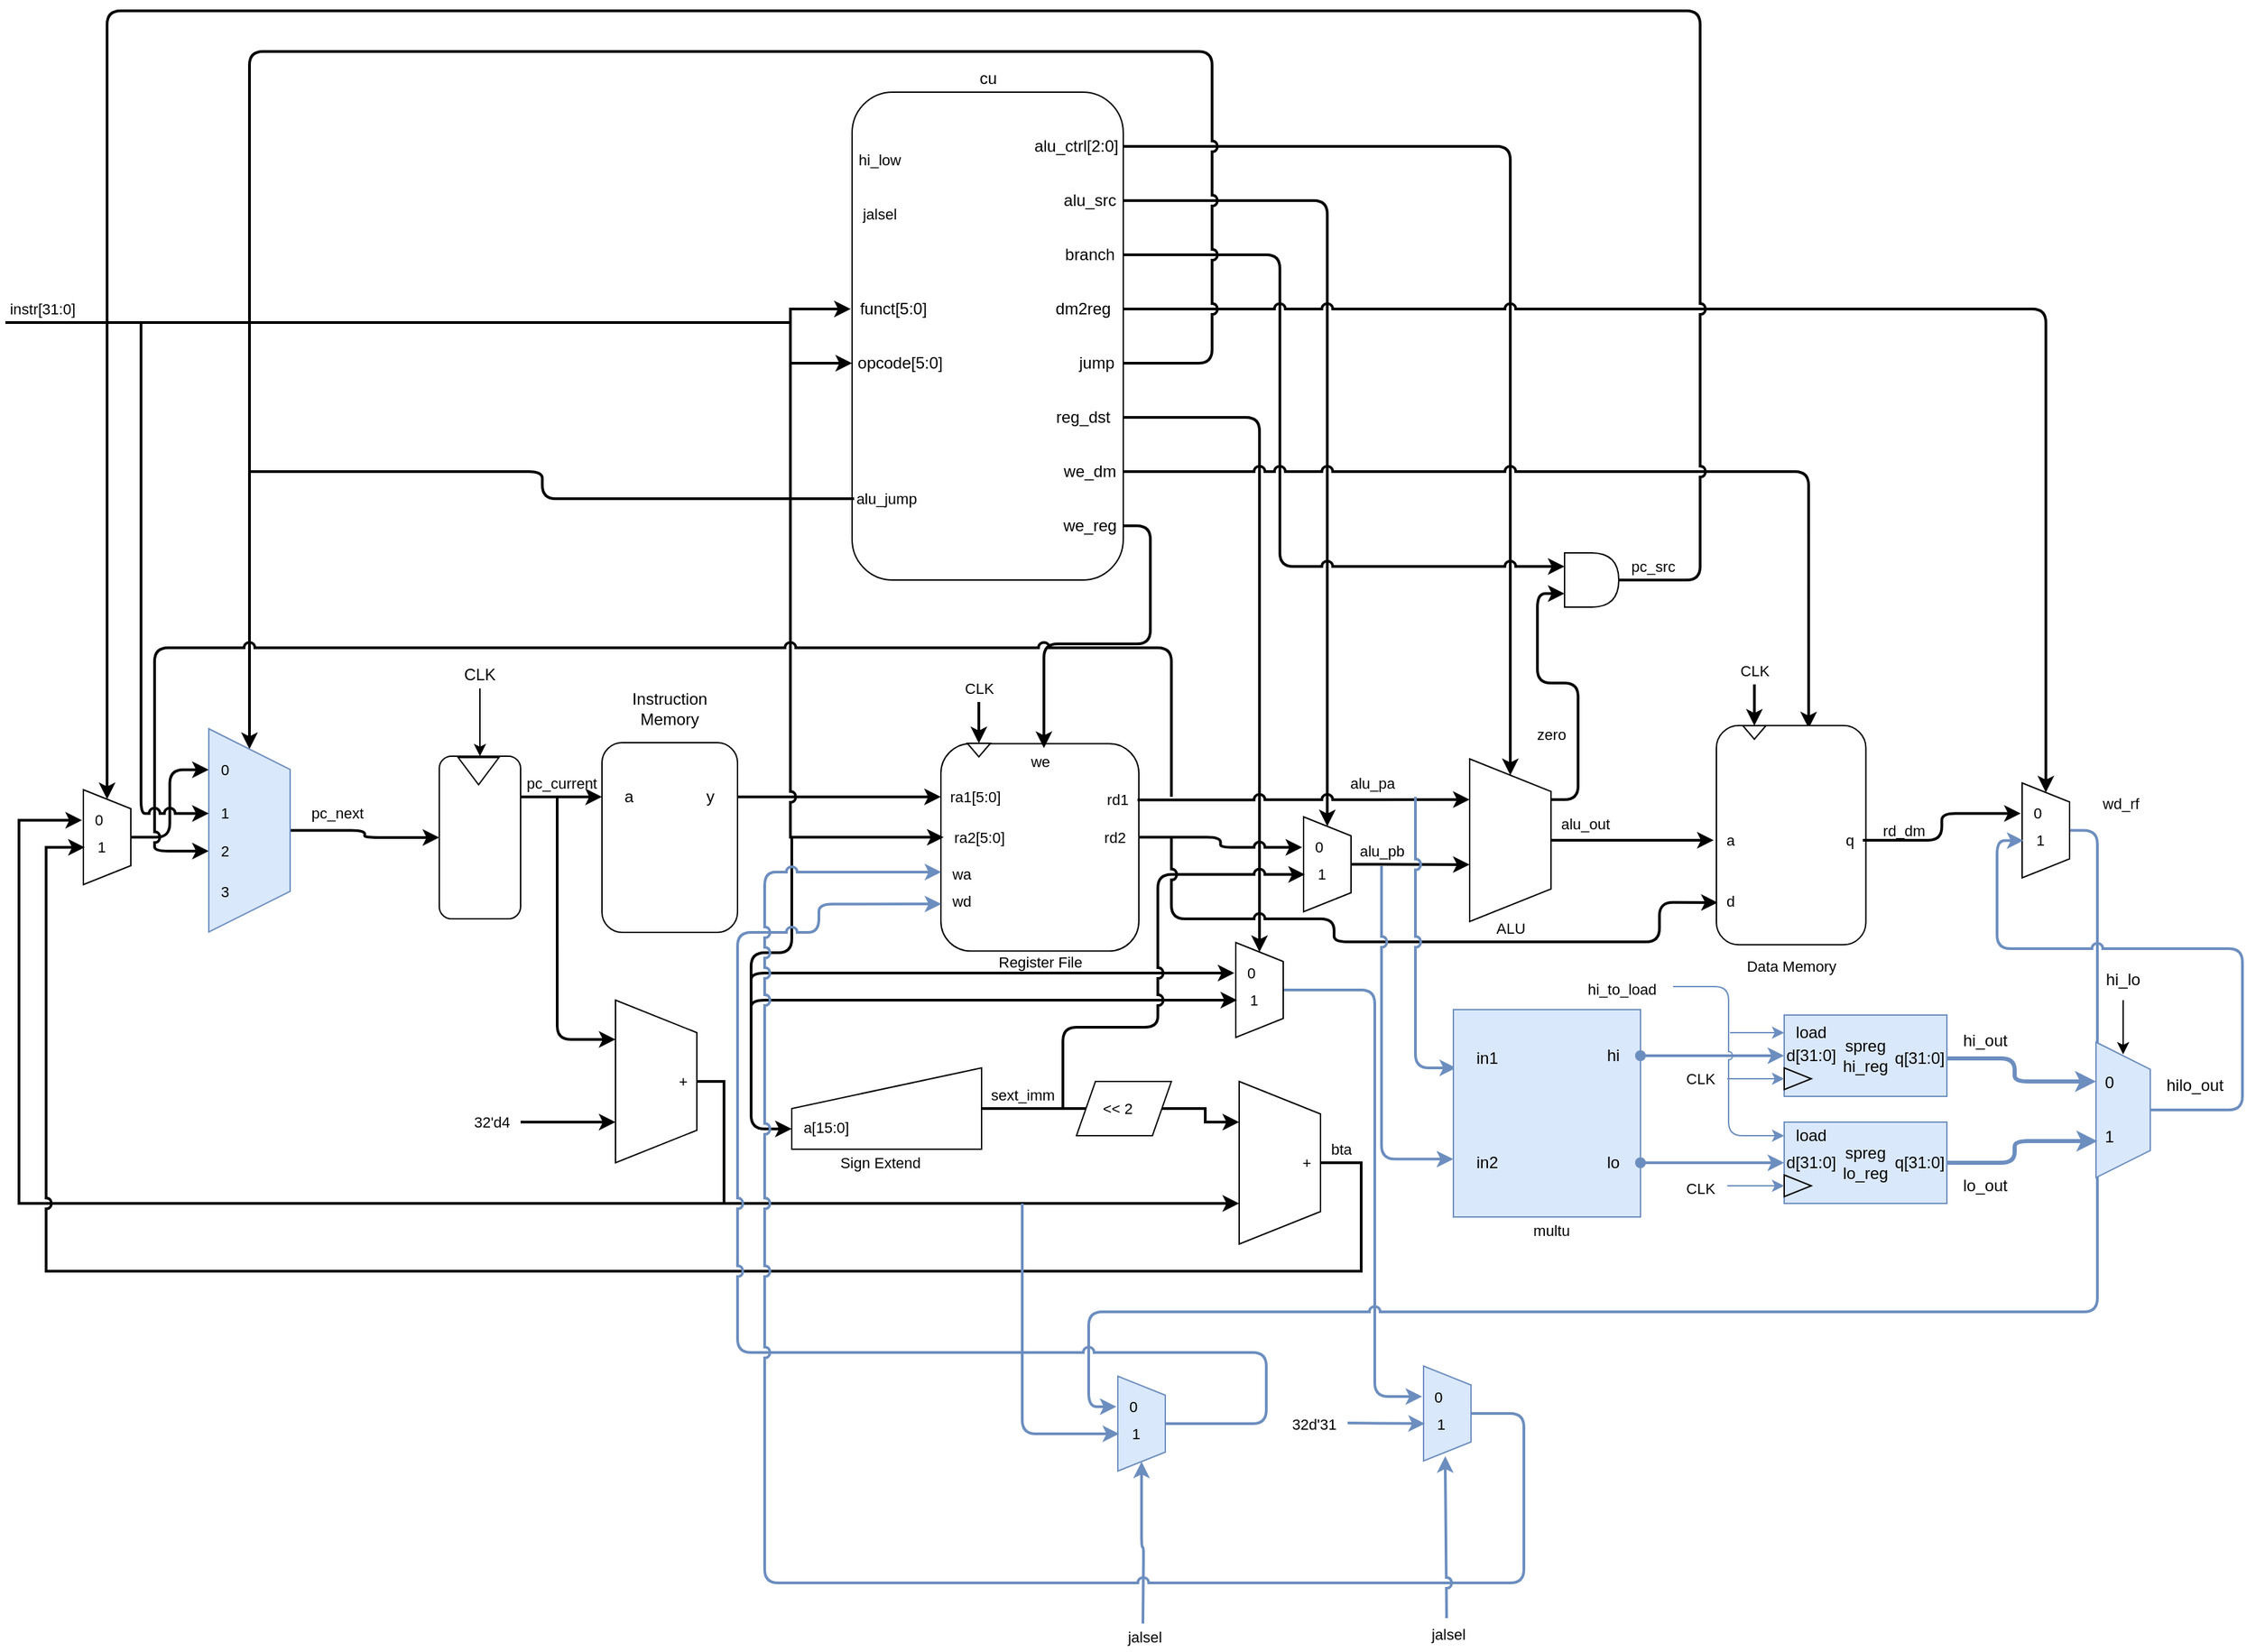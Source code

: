 <mxfile version="12.9.0" type="device"><diagram id="Qqzkfsl3uSZRY-4dfbCz" name="Page-1"><mxGraphModel dx="2285" dy="2408" grid="1" gridSize="10" guides="1" tooltips="1" connect="1" arrows="1" fold="1" page="1" pageScale="1" pageWidth="850" pageHeight="1100" math="0" shadow="0"><root><mxCell id="0"/><mxCell id="1" parent="0"/><mxCell id="nF-p8ZuVIrzD85ses4ne-1" value="" style="rounded=1;whiteSpace=wrap;html=1;rotation=90;horizontal=0;" vertex="1" parent="1"><mxGeometry x="270" y="260" width="140" height="100" as="geometry"/></mxCell><mxCell id="nF-p8ZuVIrzD85ses4ne-2" value="Instruction Memory" style="text;html=1;strokeColor=none;fillColor=none;align=center;verticalAlign=middle;whiteSpace=wrap;rounded=0;" vertex="1" parent="1"><mxGeometry x="305" y="200" width="70" height="30" as="geometry"/></mxCell><mxCell id="nF-p8ZuVIrzD85ses4ne-5" value="a" style="text;html=1;strokeColor=none;fillColor=none;align=center;verticalAlign=middle;whiteSpace=wrap;rounded=0;" vertex="1" parent="1"><mxGeometry x="290" y="270" width="40" height="20" as="geometry"/></mxCell><mxCell id="nF-p8ZuVIrzD85ses4ne-50" style="edgeStyle=orthogonalEdgeStyle;rounded=0;jumpStyle=arc;orthogonalLoop=1;jettySize=auto;html=1;exitX=1;exitY=0.5;exitDx=0;exitDy=0;startArrow=none;startFill=0;endArrow=classic;endFill=1;strokeWidth=2;fontSize=11;" edge="1" parent="1" source="nF-p8ZuVIrzD85ses4ne-6" target="nF-p8ZuVIrzD85ses4ne-29"><mxGeometry relative="1" as="geometry"/></mxCell><mxCell id="nF-p8ZuVIrzD85ses4ne-6" value="y" style="text;html=1;strokeColor=none;fillColor=none;align=center;verticalAlign=middle;whiteSpace=wrap;rounded=0;" vertex="1" parent="1"><mxGeometry x="350" y="270" width="40" height="20" as="geometry"/></mxCell><mxCell id="nF-p8ZuVIrzD85ses4ne-11" style="edgeStyle=orthogonalEdgeStyle;rounded=0;orthogonalLoop=1;jettySize=auto;html=1;exitX=0.25;exitY=0;exitDx=0;exitDy=0;entryX=0;entryY=0.5;entryDx=0;entryDy=0;fontSize=11;strokeWidth=2;" edge="1" parent="1" source="nF-p8ZuVIrzD85ses4ne-7" target="nF-p8ZuVIrzD85ses4ne-5"><mxGeometry relative="1" as="geometry"/></mxCell><mxCell id="nF-p8ZuVIrzD85ses4ne-7" value="" style="rounded=1;whiteSpace=wrap;html=1;rotation=90;" vertex="1" parent="1"><mxGeometry x="140" y="280" width="120" height="60" as="geometry"/></mxCell><mxCell id="nF-p8ZuVIrzD85ses4ne-8" value="" style="triangle;whiteSpace=wrap;html=1;rotation=90;" vertex="1" parent="1"><mxGeometry x="189" y="246" width="20" height="30" as="geometry"/></mxCell><mxCell id="nF-p8ZuVIrzD85ses4ne-9" value="" style="endArrow=classic;html=1;entryX=0;entryY=0.5;entryDx=0;entryDy=0;" edge="1" parent="1" target="nF-p8ZuVIrzD85ses4ne-7"><mxGeometry width="50" height="50" relative="1" as="geometry"><mxPoint x="200" y="200" as="sourcePoint"/><mxPoint x="190" y="140" as="targetPoint"/></mxGeometry></mxCell><mxCell id="nF-p8ZuVIrzD85ses4ne-10" value="CLK" style="text;html=1;strokeColor=none;fillColor=none;align=center;verticalAlign=middle;whiteSpace=wrap;rounded=0;" vertex="1" parent="1"><mxGeometry x="180" y="180" width="40" height="20" as="geometry"/></mxCell><mxCell id="nF-p8ZuVIrzD85ses4ne-210" style="edgeStyle=orthogonalEdgeStyle;rounded=1;jumpStyle=arc;orthogonalLoop=1;jettySize=auto;html=1;exitX=0.5;exitY=0;exitDx=0;exitDy=0;entryX=0;entryY=0.5;entryDx=0;entryDy=0;startArrow=none;startFill=0;endArrow=classic;endFill=1;strokeWidth=2;fontSize=11;" edge="1" parent="1" source="nF-p8ZuVIrzD85ses4ne-12" target="nF-p8ZuVIrzD85ses4ne-206"><mxGeometry relative="1" as="geometry"/></mxCell><mxCell id="nF-p8ZuVIrzD85ses4ne-12" value="" style="shape=trapezoid;perimeter=trapezoidPerimeter;whiteSpace=wrap;html=1;fontSize=11;rotation=90;" vertex="1" parent="1"><mxGeometry x="-110" y="292.25" width="70" height="35" as="geometry"/></mxCell><mxCell id="nF-p8ZuVIrzD85ses4ne-13" value="0" style="text;html=1;strokeColor=none;fillColor=none;align=center;verticalAlign=middle;whiteSpace=wrap;rounded=0;fontSize=11;" vertex="1" parent="1"><mxGeometry x="-93.5" y="287.25" width="24" height="20" as="geometry"/></mxCell><mxCell id="nF-p8ZuVIrzD85ses4ne-14" value="1" style="text;html=1;strokeColor=none;fillColor=none;align=center;verticalAlign=middle;whiteSpace=wrap;rounded=0;fontSize=11;" vertex="1" parent="1"><mxGeometry x="-91.5" y="307.25" width="24" height="20" as="geometry"/></mxCell><mxCell id="nF-p8ZuVIrzD85ses4ne-16" value="pc_next" style="text;html=1;strokeColor=none;fillColor=none;align=center;verticalAlign=middle;whiteSpace=wrap;rounded=0;fontSize=11;" vertex="1" parent="1"><mxGeometry x="70" y="282" width="50" height="20" as="geometry"/></mxCell><mxCell id="nF-p8ZuVIrzD85ses4ne-17" value="pc_current" style="text;html=1;align=center;verticalAlign=middle;resizable=0;points=[];autosize=1;fontSize=11;" vertex="1" parent="1"><mxGeometry x="225" y="260" width="70" height="20" as="geometry"/></mxCell><mxCell id="nF-p8ZuVIrzD85ses4ne-20" style="edgeStyle=orthogonalEdgeStyle;rounded=0;orthogonalLoop=1;jettySize=auto;html=1;exitX=0.75;exitY=1;exitDx=0;exitDy=0;strokeWidth=2;fontSize=11;endArrow=none;endFill=0;startArrow=classic;startFill=1;" edge="1" parent="1" source="nF-p8ZuVIrzD85ses4ne-18"><mxGeometry relative="1" as="geometry"><mxPoint x="230" y="520" as="targetPoint"/></mxGeometry></mxCell><mxCell id="nF-p8ZuVIrzD85ses4ne-18" value="" style="shape=trapezoid;perimeter=trapezoidPerimeter;whiteSpace=wrap;html=1;fontSize=11;rotation=90;" vertex="1" parent="1"><mxGeometry x="270" y="460" width="120" height="60" as="geometry"/></mxCell><mxCell id="nF-p8ZuVIrzD85ses4ne-19" value="" style="endArrow=classic;html=1;strokeWidth=2;fontSize=11;exitX=0.457;exitY=1.1;exitDx=0;exitDy=0;exitPerimeter=0;entryX=0.25;entryY=1;entryDx=0;entryDy=0;edgeStyle=orthogonalEdgeStyle;" edge="1" parent="1"><mxGeometry width="50" height="50" relative="1" as="geometry"><mxPoint x="256.99" y="281" as="sourcePoint"/><mxPoint x="300" y="459" as="targetPoint"/><Array as="points"><mxPoint x="257" y="459"/></Array></mxGeometry></mxCell><mxCell id="nF-p8ZuVIrzD85ses4ne-21" value="32'd4" style="text;html=1;strokeColor=none;fillColor=none;align=center;verticalAlign=middle;whiteSpace=wrap;rounded=0;fontSize=11;" vertex="1" parent="1"><mxGeometry x="189" y="510" width="40" height="20" as="geometry"/></mxCell><mxCell id="nF-p8ZuVIrzD85ses4ne-23" style="edgeStyle=orthogonalEdgeStyle;rounded=0;orthogonalLoop=1;jettySize=auto;html=1;exitX=1;exitY=0.5;exitDx=0;exitDy=0;startArrow=none;startFill=0;endArrow=classic;endFill=1;strokeWidth=2;fontSize=11;entryX=0;entryY=0.5;entryDx=0;entryDy=0;" edge="1" parent="1" source="nF-p8ZuVIrzD85ses4ne-22" target="nF-p8ZuVIrzD85ses4ne-13"><mxGeometry relative="1" as="geometry"><mxPoint x="470" y="590" as="targetPoint"/><Array as="points"><mxPoint x="380" y="490"/><mxPoint x="380" y="580"/><mxPoint x="-140" y="580"/><mxPoint x="-140" y="297"/></Array></mxGeometry></mxCell><mxCell id="nF-p8ZuVIrzD85ses4ne-22" value="+" style="text;html=1;strokeColor=none;fillColor=none;align=center;verticalAlign=middle;whiteSpace=wrap;rounded=0;fontSize=11;" vertex="1" parent="1"><mxGeometry x="340" y="480" width="20" height="20" as="geometry"/></mxCell><mxCell id="nF-p8ZuVIrzD85ses4ne-24" value="" style="shape=trapezoid;perimeter=trapezoidPerimeter;whiteSpace=wrap;html=1;fontSize=11;rotation=90;" vertex="1" parent="1"><mxGeometry x="730" y="520" width="120" height="60" as="geometry"/></mxCell><mxCell id="nF-p8ZuVIrzD85ses4ne-25" value="" style="endArrow=classic;html=1;strokeWidth=2;fontSize=11;entryX=0.75;entryY=1;entryDx=0;entryDy=0;" edge="1" parent="1" target="nF-p8ZuVIrzD85ses4ne-24"><mxGeometry width="50" height="50" relative="1" as="geometry"><mxPoint x="380" y="580" as="sourcePoint"/><mxPoint x="430" y="530" as="targetPoint"/></mxGeometry></mxCell><mxCell id="nF-p8ZuVIrzD85ses4ne-27" style="edgeStyle=orthogonalEdgeStyle;rounded=0;orthogonalLoop=1;jettySize=auto;html=1;exitX=1;exitY=0.5;exitDx=0;exitDy=0;entryX=0;entryY=0.5;entryDx=0;entryDy=0;startArrow=none;startFill=0;endArrow=classic;endFill=1;strokeWidth=2;fontSize=11;jumpStyle=arc;" edge="1" parent="1" source="nF-p8ZuVIrzD85ses4ne-26" target="nF-p8ZuVIrzD85ses4ne-14"><mxGeometry relative="1" as="geometry"><Array as="points"><mxPoint x="850" y="550"/><mxPoint x="850" y="630"/><mxPoint x="-120" y="630"/><mxPoint x="-120" y="317"/></Array></mxGeometry></mxCell><mxCell id="nF-p8ZuVIrzD85ses4ne-26" value="+" style="text;html=1;strokeColor=none;fillColor=none;align=center;verticalAlign=middle;whiteSpace=wrap;rounded=0;fontSize=11;" vertex="1" parent="1"><mxGeometry x="800" y="540" width="20" height="20" as="geometry"/></mxCell><mxCell id="nF-p8ZuVIrzD85ses4ne-28" value="" style="rounded=1;whiteSpace=wrap;html=1;fontSize=11;rotation=90;" vertex="1" parent="1"><mxGeometry x="536.5" y="244.25" width="153" height="146" as="geometry"/></mxCell><mxCell id="nF-p8ZuVIrzD85ses4ne-29" value="ra1[5:0]" style="text;html=1;align=center;verticalAlign=middle;resizable=0;points=[];autosize=1;fontSize=11;" vertex="1" parent="1"><mxGeometry x="540" y="270" width="50" height="20" as="geometry"/></mxCell><mxCell id="nF-p8ZuVIrzD85ses4ne-69" style="edgeStyle=orthogonalEdgeStyle;rounded=0;jumpStyle=arc;orthogonalLoop=1;jettySize=auto;html=1;entryX=0;entryY=0.5;entryDx=0;entryDy=0;startArrow=classic;startFill=1;endArrow=classic;endFill=1;strokeWidth=2;fontSize=11;" edge="1" parent="1"><mxGeometry relative="1" as="geometry"><mxPoint x="542" y="309.8" as="sourcePoint"/><mxPoint x="473.5" y="-80" as="targetPoint"/><Array as="points"><mxPoint x="429" y="310"/><mxPoint x="429" y="-80"/></Array></mxGeometry></mxCell><mxCell id="nF-p8ZuVIrzD85ses4ne-30" value="ra2[5:0]" style="text;html=1;align=center;verticalAlign=middle;resizable=0;points=[];autosize=1;fontSize=11;" vertex="1" parent="1"><mxGeometry x="543" y="299.75" width="50" height="20" as="geometry"/></mxCell><mxCell id="nF-p8ZuVIrzD85ses4ne-36" style="edgeStyle=orthogonalEdgeStyle;rounded=0;jumpStyle=arc;orthogonalLoop=1;jettySize=auto;html=1;exitX=1;exitY=0.5;exitDx=0;exitDy=0;entryX=0;entryY=0.5;entryDx=0;entryDy=0;startArrow=none;startFill=0;endArrow=classic;endFill=1;strokeWidth=2;fontSize=11;" edge="1" parent="1" source="nF-p8ZuVIrzD85ses4ne-31" target="nF-p8ZuVIrzD85ses4ne-33"><mxGeometry relative="1" as="geometry"/></mxCell><mxCell id="nF-p8ZuVIrzD85ses4ne-31" value="" style="shape=manualInput;whiteSpace=wrap;html=1;fontSize=11;" vertex="1" parent="1"><mxGeometry x="430" y="480" width="140" height="60" as="geometry"/></mxCell><mxCell id="nF-p8ZuVIrzD85ses4ne-32" value="Sign Extend" style="text;html=1;align=center;verticalAlign=middle;resizable=0;points=[];autosize=1;fontSize=11;" vertex="1" parent="1"><mxGeometry x="460" y="540" width="70" height="20" as="geometry"/></mxCell><mxCell id="nF-p8ZuVIrzD85ses4ne-37" style="edgeStyle=orthogonalEdgeStyle;rounded=0;jumpStyle=arc;orthogonalLoop=1;jettySize=auto;html=1;exitX=1;exitY=0.5;exitDx=0;exitDy=0;entryX=0.25;entryY=1;entryDx=0;entryDy=0;startArrow=none;startFill=0;endArrow=classic;endFill=1;strokeWidth=2;fontSize=11;" edge="1" parent="1" source="nF-p8ZuVIrzD85ses4ne-33" target="nF-p8ZuVIrzD85ses4ne-24"><mxGeometry relative="1" as="geometry"/></mxCell><mxCell id="nF-p8ZuVIrzD85ses4ne-33" value="" style="shape=parallelogram;perimeter=parallelogramPerimeter;whiteSpace=wrap;html=1;fontSize=11;rotation=-180;" vertex="1" parent="1"><mxGeometry x="640" y="490" width="70" height="40" as="geometry"/></mxCell><mxCell id="nF-p8ZuVIrzD85ses4ne-35" value="sext_imm" style="text;html=1;align=center;verticalAlign=middle;resizable=0;points=[];autosize=1;fontSize=11;" vertex="1" parent="1"><mxGeometry x="570" y="490" width="60" height="20" as="geometry"/></mxCell><mxCell id="nF-p8ZuVIrzD85ses4ne-193" style="edgeStyle=orthogonalEdgeStyle;rounded=1;jumpStyle=arc;orthogonalLoop=1;jettySize=auto;html=1;exitX=0.5;exitY=0;exitDx=0;exitDy=0;entryX=0;entryY=0.5;entryDx=0;entryDy=0;startArrow=none;startFill=0;endArrow=classic;endFill=1;strokeWidth=2;fontSize=11;fillColor=#dae8fc;strokeColor=#6c8ebf;" edge="1" parent="1" source="nF-p8ZuVIrzD85ses4ne-40" target="nF-p8ZuVIrzD85ses4ne-191"><mxGeometry relative="1" as="geometry"><Array as="points"><mxPoint x="860" y="422"/><mxPoint x="860" y="722"/></Array></mxGeometry></mxCell><mxCell id="nF-p8ZuVIrzD85ses4ne-40" value="" style="shape=trapezoid;perimeter=trapezoidPerimeter;whiteSpace=wrap;html=1;fontSize=11;rotation=90;" vertex="1" parent="1"><mxGeometry x="740" y="405" width="70" height="35" as="geometry"/></mxCell><mxCell id="nF-p8ZuVIrzD85ses4ne-77" style="edgeStyle=orthogonalEdgeStyle;rounded=1;jumpStyle=arc;orthogonalLoop=1;jettySize=auto;html=1;exitX=0;exitY=0.5;exitDx=0;exitDy=0;startArrow=classic;startFill=1;endArrow=none;endFill=0;strokeWidth=2;fontSize=11;" edge="1" parent="1" source="nF-p8ZuVIrzD85ses4ne-41"><mxGeometry relative="1" as="geometry"><mxPoint x="400" y="420" as="targetPoint"/><Array as="points"><mxPoint x="400" y="410"/></Array></mxGeometry></mxCell><mxCell id="nF-p8ZuVIrzD85ses4ne-41" value="0" style="text;html=1;strokeColor=none;fillColor=none;align=center;verticalAlign=middle;whiteSpace=wrap;rounded=0;fontSize=11;" vertex="1" parent="1"><mxGeometry x="756.5" y="400" width="24" height="20" as="geometry"/></mxCell><mxCell id="nF-p8ZuVIrzD85ses4ne-78" style="edgeStyle=orthogonalEdgeStyle;rounded=1;jumpStyle=arc;orthogonalLoop=1;jettySize=auto;html=1;exitX=0;exitY=0.5;exitDx=0;exitDy=0;startArrow=classic;startFill=1;endArrow=none;endFill=0;strokeWidth=2;fontSize=11;" edge="1" parent="1" source="nF-p8ZuVIrzD85ses4ne-42"><mxGeometry relative="1" as="geometry"><mxPoint x="400" y="440" as="targetPoint"/><Array as="points"><mxPoint x="400" y="430"/></Array></mxGeometry></mxCell><mxCell id="nF-p8ZuVIrzD85ses4ne-42" value="1" style="text;html=1;strokeColor=none;fillColor=none;align=center;verticalAlign=middle;whiteSpace=wrap;rounded=0;fontSize=11;" vertex="1" parent="1"><mxGeometry x="758.5" y="420" width="24" height="20" as="geometry"/></mxCell><mxCell id="nF-p8ZuVIrzD85ses4ne-43" value="wa" style="text;html=1;align=center;verticalAlign=middle;resizable=0;points=[];autosize=1;fontSize=11;" vertex="1" parent="1"><mxGeometry x="539.5" y="327.25" width="30" height="20" as="geometry"/></mxCell><mxCell id="nF-p8ZuVIrzD85ses4ne-44" value="wd" style="text;html=1;align=center;verticalAlign=middle;resizable=0;points=[];autosize=1;fontSize=11;" vertex="1" parent="1"><mxGeometry x="540" y="347.25" width="30" height="20" as="geometry"/></mxCell><mxCell id="nF-p8ZuVIrzD85ses4ne-45" value="Register File" style="text;html=1;align=center;verticalAlign=middle;resizable=0;points=[];autosize=1;fontSize=11;" vertex="1" parent="1"><mxGeometry x="573" y="392" width="80" height="20" as="geometry"/></mxCell><mxCell id="nF-p8ZuVIrzD85ses4ne-46" value="we" style="text;html=1;align=center;verticalAlign=middle;resizable=0;points=[];autosize=1;fontSize=11;" vertex="1" parent="1"><mxGeometry x="598" y="244.25" width="30" height="20" as="geometry"/></mxCell><mxCell id="nF-p8ZuVIrzD85ses4ne-47" value="" style="triangle;whiteSpace=wrap;html=1;fontSize=11;rotation=90;" vertex="1" parent="1"><mxGeometry x="563" y="237" width="10" height="17" as="geometry"/></mxCell><mxCell id="nF-p8ZuVIrzD85ses4ne-48" value="" style="endArrow=classic;html=1;strokeWidth=2;fontSize=11;entryX=0;entryY=0.5;entryDx=0;entryDy=0;" edge="1" parent="1" target="nF-p8ZuVIrzD85ses4ne-47"><mxGeometry width="50" height="50" relative="1" as="geometry"><mxPoint x="568" y="210" as="sourcePoint"/><mxPoint x="580" y="150" as="targetPoint"/></mxGeometry></mxCell><mxCell id="nF-p8ZuVIrzD85ses4ne-49" value="CLK" style="text;html=1;align=center;verticalAlign=middle;resizable=0;points=[];autosize=1;fontSize=11;" vertex="1" parent="1"><mxGeometry x="548" y="190" width="40" height="20" as="geometry"/></mxCell><mxCell id="nF-p8ZuVIrzD85ses4ne-56" value="" style="rounded=1;whiteSpace=wrap;html=1;direction=south;" vertex="1" parent="1"><mxGeometry x="474.5" y="-240" width="200" height="360" as="geometry"/></mxCell><mxCell id="nF-p8ZuVIrzD85ses4ne-57" value="cu" style="text;html=1;strokeColor=none;fillColor=none;align=center;verticalAlign=middle;whiteSpace=wrap;rounded=0;" vertex="1" parent="1"><mxGeometry x="554.5" y="-260" width="40" height="20" as="geometry"/></mxCell><mxCell id="nF-p8ZuVIrzD85ses4ne-59" value="funct[5:0]" style="text;html=1;strokeColor=none;fillColor=none;align=center;verticalAlign=middle;whiteSpace=wrap;rounded=0;" vertex="1" parent="1"><mxGeometry x="474.5" y="-90" width="60" height="20" as="geometry"/></mxCell><mxCell id="nF-p8ZuVIrzD85ses4ne-60" value="opcode[5:0]" style="text;html=1;strokeColor=none;fillColor=none;align=center;verticalAlign=middle;whiteSpace=wrap;rounded=0;" vertex="1" parent="1"><mxGeometry x="474.5" y="-50" width="70" height="20" as="geometry"/></mxCell><mxCell id="nF-p8ZuVIrzD85ses4ne-98" style="edgeStyle=orthogonalEdgeStyle;rounded=1;jumpStyle=arc;orthogonalLoop=1;jettySize=auto;html=1;exitX=1;exitY=0.5;exitDx=0;exitDy=0;entryX=0;entryY=0.5;entryDx=0;entryDy=0;startArrow=none;startFill=0;endArrow=classic;endFill=1;strokeWidth=2;fontSize=11;" edge="1" parent="1" source="nF-p8ZuVIrzD85ses4ne-61" target="nF-p8ZuVIrzD85ses4ne-84"><mxGeometry relative="1" as="geometry"/></mxCell><mxCell id="nF-p8ZuVIrzD85ses4ne-61" value="alu_ctrl[2:0]" style="text;html=1;strokeColor=none;fillColor=none;align=center;verticalAlign=middle;whiteSpace=wrap;rounded=0;" vertex="1" parent="1"><mxGeometry x="604.5" y="-210" width="70" height="20" as="geometry"/></mxCell><mxCell id="nF-p8ZuVIrzD85ses4ne-99" style="edgeStyle=orthogonalEdgeStyle;rounded=1;jumpStyle=arc;orthogonalLoop=1;jettySize=auto;html=1;exitX=1;exitY=0.5;exitDx=0;exitDy=0;entryX=0;entryY=0.5;entryDx=0;entryDy=0;startArrow=none;startFill=0;endArrow=classic;endFill=1;strokeWidth=2;fontSize=11;" edge="1" parent="1" source="nF-p8ZuVIrzD85ses4ne-62" target="nF-p8ZuVIrzD85ses4ne-85"><mxGeometry relative="1" as="geometry"/></mxCell><mxCell id="nF-p8ZuVIrzD85ses4ne-62" value="alu_src" style="text;html=1;strokeColor=none;fillColor=none;align=center;verticalAlign=middle;whiteSpace=wrap;rounded=0;" vertex="1" parent="1"><mxGeometry x="624.5" y="-170" width="50" height="20" as="geometry"/></mxCell><mxCell id="nF-p8ZuVIrzD85ses4ne-117" style="edgeStyle=orthogonalEdgeStyle;rounded=1;jumpStyle=arc;orthogonalLoop=1;jettySize=auto;html=1;entryX=0;entryY=0.25;entryDx=0;entryDy=0;startArrow=none;startFill=0;endArrow=classic;endFill=1;strokeWidth=2;fontSize=11;" edge="1" parent="1" source="nF-p8ZuVIrzD85ses4ne-63" target="nF-p8ZuVIrzD85ses4ne-116"><mxGeometry relative="1" as="geometry"><Array as="points"><mxPoint x="790" y="-120"/><mxPoint x="790" y="110"/></Array></mxGeometry></mxCell><mxCell id="nF-p8ZuVIrzD85ses4ne-63" value="branch" style="text;html=1;strokeColor=none;fillColor=none;align=center;verticalAlign=middle;whiteSpace=wrap;rounded=0;" vertex="1" parent="1"><mxGeometry x="624.5" y="-130" width="50" height="20" as="geometry"/></mxCell><mxCell id="nF-p8ZuVIrzD85ses4ne-120" style="edgeStyle=orthogonalEdgeStyle;rounded=1;jumpStyle=arc;orthogonalLoop=1;jettySize=auto;html=1;entryX=0;entryY=0.5;entryDx=0;entryDy=0;startArrow=none;startFill=0;endArrow=classic;endFill=1;strokeWidth=2;fontSize=11;" edge="1" parent="1" source="nF-p8ZuVIrzD85ses4ne-64" target="nF-p8ZuVIrzD85ses4ne-108"><mxGeometry relative="1" as="geometry"/></mxCell><mxCell id="nF-p8ZuVIrzD85ses4ne-64" value="dm2reg" style="text;html=1;strokeColor=none;fillColor=none;align=center;verticalAlign=middle;whiteSpace=wrap;rounded=0;" vertex="1" parent="1"><mxGeometry x="614.5" y="-90" width="60" height="20" as="geometry"/></mxCell><mxCell id="nF-p8ZuVIrzD85ses4ne-203" style="edgeStyle=orthogonalEdgeStyle;rounded=1;jumpStyle=arc;orthogonalLoop=1;jettySize=auto;html=1;startArrow=none;startFill=0;endArrow=classic;endFill=1;strokeWidth=2;fontSize=11;" edge="1" parent="1" source="nF-p8ZuVIrzD85ses4ne-65" target="nF-p8ZuVIrzD85ses4ne-202"><mxGeometry relative="1" as="geometry"><Array as="points"><mxPoint x="740" y="-40"/><mxPoint x="740" y="-270"/><mxPoint x="30" y="-270"/></Array></mxGeometry></mxCell><mxCell id="nF-p8ZuVIrzD85ses4ne-65" value="jump" style="text;html=1;strokeColor=none;fillColor=none;align=center;verticalAlign=middle;whiteSpace=wrap;rounded=0;" vertex="1" parent="1"><mxGeometry x="634.5" y="-50" width="40" height="20" as="geometry"/></mxCell><mxCell id="nF-p8ZuVIrzD85ses4ne-100" style="edgeStyle=orthogonalEdgeStyle;rounded=1;jumpStyle=arc;orthogonalLoop=1;jettySize=auto;html=1;exitX=1;exitY=0.5;exitDx=0;exitDy=0;entryX=0;entryY=0.5;entryDx=0;entryDy=0;startArrow=none;startFill=0;endArrow=classic;endFill=1;strokeWidth=2;fontSize=11;" edge="1" parent="1" source="nF-p8ZuVIrzD85ses4ne-66" target="nF-p8ZuVIrzD85ses4ne-40"><mxGeometry relative="1" as="geometry"/></mxCell><mxCell id="nF-p8ZuVIrzD85ses4ne-66" value="reg_dst" style="text;html=1;strokeColor=none;fillColor=none;align=center;verticalAlign=middle;whiteSpace=wrap;rounded=0;" vertex="1" parent="1"><mxGeometry x="614.5" y="-10" width="60" height="20" as="geometry"/></mxCell><mxCell id="nF-p8ZuVIrzD85ses4ne-122" style="edgeStyle=orthogonalEdgeStyle;rounded=1;jumpStyle=arc;orthogonalLoop=1;jettySize=auto;html=1;exitX=1;exitY=0.5;exitDx=0;exitDy=0;entryX=0.013;entryY=0.383;entryDx=0;entryDy=0;entryPerimeter=0;startArrow=none;startFill=0;endArrow=classic;endFill=1;strokeWidth=2;fontSize=11;" edge="1" parent="1" source="nF-p8ZuVIrzD85ses4ne-67" target="nF-p8ZuVIrzD85ses4ne-101"><mxGeometry relative="1" as="geometry"/></mxCell><mxCell id="nF-p8ZuVIrzD85ses4ne-67" value="we_dm" style="text;html=1;strokeColor=none;fillColor=none;align=center;verticalAlign=middle;whiteSpace=wrap;rounded=0;" vertex="1" parent="1"><mxGeometry x="624.5" y="30" width="50" height="20" as="geometry"/></mxCell><mxCell id="nF-p8ZuVIrzD85ses4ne-91" style="edgeStyle=orthogonalEdgeStyle;rounded=1;jumpStyle=arc;orthogonalLoop=1;jettySize=auto;html=1;exitX=1;exitY=0.5;exitDx=0;exitDy=0;entryX=0.6;entryY=-0.012;entryDx=0;entryDy=0;entryPerimeter=0;startArrow=none;startFill=0;endArrow=classic;endFill=1;strokeWidth=2;fontSize=11;" edge="1" parent="1" source="nF-p8ZuVIrzD85ses4ne-68" target="nF-p8ZuVIrzD85ses4ne-46"><mxGeometry relative="1" as="geometry"/></mxCell><mxCell id="nF-p8ZuVIrzD85ses4ne-68" value="we_reg" style="text;html=1;strokeColor=none;fillColor=none;align=center;verticalAlign=middle;whiteSpace=wrap;rounded=0;" vertex="1" parent="1"><mxGeometry x="624.5" y="70" width="50" height="20" as="geometry"/></mxCell><mxCell id="nF-p8ZuVIrzD85ses4ne-70" value="" style="endArrow=classic;html=1;strokeWidth=2;fontSize=11;entryX=0;entryY=0.5;entryDx=0;entryDy=0;" edge="1" parent="1" target="nF-p8ZuVIrzD85ses4ne-60"><mxGeometry width="50" height="50" relative="1" as="geometry"><mxPoint x="430" y="-40" as="sourcePoint"/><mxPoint x="370" y="-80" as="targetPoint"/></mxGeometry></mxCell><mxCell id="nF-p8ZuVIrzD85ses4ne-71" value="" style="endArrow=classic;html=1;strokeWidth=2;fontSize=11;entryX=0;entryY=0.75;entryDx=0;entryDy=0;edgeStyle=orthogonalEdgeStyle;" edge="1" parent="1" target="nF-p8ZuVIrzD85ses4ne-31"><mxGeometry width="50" height="50" relative="1" as="geometry"><mxPoint x="430" y="310" as="sourcePoint"/><mxPoint x="500" y="340" as="targetPoint"/><Array as="points"><mxPoint x="430" y="395"/><mxPoint x="400" y="395"/><mxPoint x="400" y="525"/></Array></mxGeometry></mxCell><mxCell id="nF-p8ZuVIrzD85ses4ne-72" value="a[15:0]" style="text;html=1;align=center;verticalAlign=middle;resizable=0;points=[];autosize=1;fontSize=11;" vertex="1" parent="1"><mxGeometry x="430" y="514" width="50" height="20" as="geometry"/></mxCell><mxCell id="nF-p8ZuVIrzD85ses4ne-73" value="&amp;lt;&amp;lt; 2" style="text;html=1;align=center;verticalAlign=middle;resizable=0;points=[];autosize=1;fontSize=11;" vertex="1" parent="1"><mxGeometry x="650" y="500" width="40" height="20" as="geometry"/></mxCell><mxCell id="nF-p8ZuVIrzD85ses4ne-76" value="bta" style="text;html=1;align=center;verticalAlign=middle;resizable=0;points=[];autosize=1;fontSize=11;" vertex="1" parent="1"><mxGeometry x="820" y="530" width="30" height="20" as="geometry"/></mxCell><mxCell id="nF-p8ZuVIrzD85ses4ne-88" style="edgeStyle=orthogonalEdgeStyle;rounded=1;jumpStyle=arc;orthogonalLoop=1;jettySize=auto;html=1;entryX=0.25;entryY=1;entryDx=0;entryDy=0;startArrow=none;startFill=0;endArrow=classic;endFill=1;strokeWidth=2;fontSize=11;" edge="1" parent="1" source="nF-p8ZuVIrzD85ses4ne-80" target="nF-p8ZuVIrzD85ses4ne-84"><mxGeometry relative="1" as="geometry"/></mxCell><mxCell id="nF-p8ZuVIrzD85ses4ne-80" value="rd1" style="text;html=1;align=center;verticalAlign=middle;resizable=0;points=[];autosize=1;fontSize=11;" vertex="1" parent="1"><mxGeometry x="655" y="272.25" width="30" height="20" as="geometry"/></mxCell><mxCell id="nF-p8ZuVIrzD85ses4ne-89" style="edgeStyle=orthogonalEdgeStyle;rounded=1;jumpStyle=arc;orthogonalLoop=1;jettySize=auto;html=1;exitX=1;exitY=0.5;exitDx=0;exitDy=0;entryX=0;entryY=0.5;entryDx=0;entryDy=0;startArrow=none;startFill=0;endArrow=classic;endFill=1;strokeWidth=2;fontSize=11;" edge="1" parent="1" source="nF-p8ZuVIrzD85ses4ne-81" target="nF-p8ZuVIrzD85ses4ne-86"><mxGeometry relative="1" as="geometry"/></mxCell><mxCell id="nF-p8ZuVIrzD85ses4ne-81" value="rd2" style="text;html=1;strokeColor=none;fillColor=none;align=center;verticalAlign=middle;whiteSpace=wrap;rounded=0;fontSize=11;" vertex="1" parent="1"><mxGeometry x="651" y="299.75" width="35" height="20" as="geometry"/></mxCell><mxCell id="nF-p8ZuVIrzD85ses4ne-106" style="edgeStyle=orthogonalEdgeStyle;rounded=1;jumpStyle=arc;orthogonalLoop=1;jettySize=auto;html=1;exitX=0.5;exitY=0;exitDx=0;exitDy=0;entryX=-0.1;entryY=0.5;entryDx=0;entryDy=0;entryPerimeter=0;startArrow=none;startFill=0;endArrow=classic;endFill=1;strokeWidth=2;fontSize=11;" edge="1" parent="1" source="nF-p8ZuVIrzD85ses4ne-84" target="nF-p8ZuVIrzD85ses4ne-105"><mxGeometry relative="1" as="geometry"/></mxCell><mxCell id="nF-p8ZuVIrzD85ses4ne-118" style="edgeStyle=orthogonalEdgeStyle;rounded=1;jumpStyle=arc;orthogonalLoop=1;jettySize=auto;html=1;exitX=0.25;exitY=0;exitDx=0;exitDy=0;entryX=0;entryY=0.75;entryDx=0;entryDy=0;startArrow=none;startFill=0;endArrow=classic;endFill=1;strokeWidth=2;fontSize=11;" edge="1" parent="1" source="nF-p8ZuVIrzD85ses4ne-84" target="nF-p8ZuVIrzD85ses4ne-116"><mxGeometry relative="1" as="geometry"/></mxCell><mxCell id="nF-p8ZuVIrzD85ses4ne-84" value="" style="shape=trapezoid;perimeter=trapezoidPerimeter;whiteSpace=wrap;html=1;fontSize=11;rotation=90;" vertex="1" parent="1"><mxGeometry x="900" y="282" width="120" height="60" as="geometry"/></mxCell><mxCell id="nF-p8ZuVIrzD85ses4ne-93" style="edgeStyle=orthogonalEdgeStyle;rounded=1;jumpStyle=arc;orthogonalLoop=1;jettySize=auto;html=1;exitX=0.5;exitY=0;exitDx=0;exitDy=0;entryX=0.65;entryY=1;entryDx=0;entryDy=0;entryPerimeter=0;startArrow=none;startFill=0;endArrow=classic;endFill=1;strokeWidth=2;fontSize=11;" edge="1" parent="1" source="nF-p8ZuVIrzD85ses4ne-85" target="nF-p8ZuVIrzD85ses4ne-84"><mxGeometry relative="1" as="geometry"/></mxCell><mxCell id="nF-p8ZuVIrzD85ses4ne-85" value="" style="shape=trapezoid;perimeter=trapezoidPerimeter;whiteSpace=wrap;html=1;fontSize=11;rotation=90;" vertex="1" parent="1"><mxGeometry x="790" y="312.25" width="70" height="35" as="geometry"/></mxCell><mxCell id="nF-p8ZuVIrzD85ses4ne-86" value="0" style="text;html=1;strokeColor=none;fillColor=none;align=center;verticalAlign=middle;whiteSpace=wrap;rounded=0;fontSize=11;" vertex="1" parent="1"><mxGeometry x="806.5" y="307.25" width="24" height="20" as="geometry"/></mxCell><mxCell id="nF-p8ZuVIrzD85ses4ne-87" value="1" style="text;html=1;strokeColor=none;fillColor=none;align=center;verticalAlign=middle;whiteSpace=wrap;rounded=0;fontSize=11;" vertex="1" parent="1"><mxGeometry x="808.5" y="327.25" width="24" height="20" as="geometry"/></mxCell><mxCell id="nF-p8ZuVIrzD85ses4ne-90" value="" style="endArrow=classic;html=1;strokeWidth=2;fontSize=11;entryX=0;entryY=0.5;entryDx=0;entryDy=0;edgeStyle=orthogonalEdgeStyle;jumpStyle=arc;" edge="1" parent="1" target="nF-p8ZuVIrzD85ses4ne-87"><mxGeometry width="50" height="50" relative="1" as="geometry"><mxPoint x="630" y="510" as="sourcePoint"/><mxPoint x="680" y="460" as="targetPoint"/><Array as="points"><mxPoint x="630" y="450"/><mxPoint x="700" y="450"/><mxPoint x="700" y="337"/></Array></mxGeometry></mxCell><mxCell id="nF-p8ZuVIrzD85ses4ne-94" value="alu_pb" style="text;html=1;align=center;verticalAlign=middle;resizable=0;points=[];autosize=1;fontSize=11;" vertex="1" parent="1"><mxGeometry x="840" y="310" width="50" height="20" as="geometry"/></mxCell><mxCell id="nF-p8ZuVIrzD85ses4ne-96" value="alu_pa" style="text;html=1;align=center;verticalAlign=middle;resizable=0;points=[];autosize=1;fontSize=11;" vertex="1" parent="1"><mxGeometry x="832.5" y="260" width="50" height="20" as="geometry"/></mxCell><mxCell id="nF-p8ZuVIrzD85ses4ne-97" value="ALU" style="text;html=1;align=center;verticalAlign=middle;resizable=0;points=[];autosize=1;fontSize=11;" vertex="1" parent="1"><mxGeometry x="940" y="367.25" width="40" height="20" as="geometry"/></mxCell><mxCell id="nF-p8ZuVIrzD85ses4ne-101" value="" style="rounded=1;whiteSpace=wrap;html=1;fontSize=11;rotation=90;" vertex="1" parent="1"><mxGeometry x="1086.23" y="253.15" width="161.8" height="110.25" as="geometry"/></mxCell><mxCell id="nF-p8ZuVIrzD85ses4ne-102" value="Data Memory" style="text;html=1;align=center;verticalAlign=middle;resizable=0;points=[];autosize=1;fontSize=11;" vertex="1" parent="1"><mxGeometry x="1127.13" y="395" width="80" height="20" as="geometry"/></mxCell><mxCell id="nF-p8ZuVIrzD85ses4ne-103" value="" style="endArrow=classic;html=1;strokeWidth=2;fontSize=11;entryX=0.807;entryY=0.991;entryDx=0;entryDy=0;entryPerimeter=0;edgeStyle=orthogonalEdgeStyle;jumpStyle=arc;" edge="1" parent="1" target="nF-p8ZuVIrzD85ses4ne-101"><mxGeometry width="50" height="50" relative="1" as="geometry"><mxPoint x="710" y="310" as="sourcePoint"/><mxPoint x="950" y="420" as="targetPoint"/><Array as="points"><mxPoint x="710" y="370"/><mxPoint x="830" y="370"/><mxPoint x="830" y="387"/><mxPoint x="1070" y="387"/><mxPoint x="1070" y="358"/></Array></mxGeometry></mxCell><mxCell id="nF-p8ZuVIrzD85ses4ne-104" value="d" style="text;html=1;align=center;verticalAlign=middle;resizable=0;points=[];autosize=1;fontSize=11;" vertex="1" parent="1"><mxGeometry x="1112" y="347.25" width="20" height="20" as="geometry"/></mxCell><mxCell id="nF-p8ZuVIrzD85ses4ne-105" value="a" style="text;html=1;align=center;verticalAlign=middle;resizable=0;points=[];autosize=1;fontSize=11;" vertex="1" parent="1"><mxGeometry x="1112" y="302" width="20" height="20" as="geometry"/></mxCell><mxCell id="nF-p8ZuVIrzD85ses4ne-111" style="edgeStyle=orthogonalEdgeStyle;rounded=1;jumpStyle=arc;orthogonalLoop=1;jettySize=auto;html=1;startArrow=none;startFill=0;endArrow=classic;endFill=1;strokeWidth=2;fontSize=11;entryX=0;entryY=0.5;entryDx=0;entryDy=0;" edge="1" parent="1" source="nF-p8ZuVIrzD85ses4ne-107" target="nF-p8ZuVIrzD85ses4ne-109"><mxGeometry relative="1" as="geometry"><mxPoint x="1330" y="310" as="targetPoint"/></mxGeometry></mxCell><mxCell id="nF-p8ZuVIrzD85ses4ne-107" value="q" style="text;html=1;align=center;verticalAlign=middle;resizable=0;points=[];autosize=1;fontSize=11;" vertex="1" parent="1"><mxGeometry x="1200" y="302" width="20" height="20" as="geometry"/></mxCell><mxCell id="nF-p8ZuVIrzD85ses4ne-188" style="edgeStyle=orthogonalEdgeStyle;rounded=1;jumpStyle=arc;orthogonalLoop=1;jettySize=auto;html=1;exitX=0.5;exitY=0;exitDx=0;exitDy=0;entryX=0;entryY=0.5;entryDx=0;entryDy=0;startArrow=none;startFill=0;endArrow=classic;endFill=1;strokeWidth=2;fontSize=11;fillColor=#dae8fc;strokeColor=#6c8ebf;" edge="1" parent="1" source="nF-p8ZuVIrzD85ses4ne-108" target="nF-p8ZuVIrzD85ses4ne-173"><mxGeometry relative="1" as="geometry"><Array as="points"><mxPoint x="1393" y="305"/><mxPoint x="1393" y="660"/><mxPoint x="649" y="660"/><mxPoint x="649" y="730"/></Array></mxGeometry></mxCell><mxCell id="nF-p8ZuVIrzD85ses4ne-108" value="" style="shape=trapezoid;perimeter=trapezoidPerimeter;whiteSpace=wrap;html=1;fontSize=11;rotation=90;" vertex="1" parent="1"><mxGeometry x="1320" y="287.25" width="70" height="35" as="geometry"/></mxCell><mxCell id="nF-p8ZuVIrzD85ses4ne-109" value="0" style="text;html=1;strokeColor=none;fillColor=none;align=center;verticalAlign=middle;whiteSpace=wrap;rounded=0;fontSize=11;" vertex="1" parent="1"><mxGeometry x="1336.5" y="282.25" width="24" height="20" as="geometry"/></mxCell><mxCell id="nF-p8ZuVIrzD85ses4ne-110" value="1" style="text;html=1;strokeColor=none;fillColor=none;align=center;verticalAlign=middle;whiteSpace=wrap;rounded=0;fontSize=11;" vertex="1" parent="1"><mxGeometry x="1338.5" y="302.25" width="24" height="20" as="geometry"/></mxCell><mxCell id="nF-p8ZuVIrzD85ses4ne-113" value="rd_dm" style="text;html=1;align=center;verticalAlign=middle;resizable=0;points=[];autosize=1;fontSize=11;" vertex="1" parent="1"><mxGeometry x="1225" y="294.75" width="50" height="20" as="geometry"/></mxCell><mxCell id="nF-p8ZuVIrzD85ses4ne-115" value="alu_out" style="text;html=1;align=center;verticalAlign=middle;resizable=0;points=[];autosize=1;fontSize=11;" vertex="1" parent="1"><mxGeometry x="990" y="290" width="50" height="20" as="geometry"/></mxCell><mxCell id="nF-p8ZuVIrzD85ses4ne-134" style="edgeStyle=orthogonalEdgeStyle;rounded=1;jumpStyle=arc;orthogonalLoop=1;jettySize=auto;html=1;entryX=0;entryY=0.5;entryDx=0;entryDy=0;startArrow=none;startFill=0;endArrow=classic;endFill=1;strokeWidth=2;fontSize=11;" edge="1" parent="1" source="nF-p8ZuVIrzD85ses4ne-116" target="nF-p8ZuVIrzD85ses4ne-12"><mxGeometry relative="1" as="geometry"><Array as="points"><mxPoint x="1100" y="120"/><mxPoint x="1100" y="-300"/><mxPoint x="-75" y="-300"/></Array></mxGeometry></mxCell><mxCell id="nF-p8ZuVIrzD85ses4ne-116" value="" style="shape=delay;whiteSpace=wrap;html=1;rounded=1;fontSize=11;" vertex="1" parent="1"><mxGeometry x="1000" y="100" width="40" height="40" as="geometry"/></mxCell><mxCell id="nF-p8ZuVIrzD85ses4ne-119" value="zero" style="text;html=1;align=center;verticalAlign=middle;resizable=0;points=[];autosize=1;fontSize=11;" vertex="1" parent="1"><mxGeometry x="970" y="224.25" width="40" height="20" as="geometry"/></mxCell><mxCell id="nF-p8ZuVIrzD85ses4ne-131" value="" style="triangle;whiteSpace=wrap;html=1;fontSize=11;rotation=90;" vertex="1" parent="1"><mxGeometry x="1135" y="224" width="10" height="17" as="geometry"/></mxCell><mxCell id="nF-p8ZuVIrzD85ses4ne-132" value="" style="endArrow=classic;html=1;strokeWidth=2;fontSize=11;entryX=0;entryY=0.5;entryDx=0;entryDy=0;jumpStyle=arc;" edge="1" target="nF-p8ZuVIrzD85ses4ne-131" parent="1"><mxGeometry width="50" height="50" relative="1" as="geometry"><mxPoint x="1140" y="197" as="sourcePoint"/><mxPoint x="1152" y="137" as="targetPoint"/></mxGeometry></mxCell><mxCell id="nF-p8ZuVIrzD85ses4ne-133" value="CLK" style="text;html=1;align=center;verticalAlign=middle;resizable=0;points=[];autosize=1;fontSize=11;" vertex="1" parent="1"><mxGeometry x="1120" y="177" width="40" height="20" as="geometry"/></mxCell><mxCell id="nF-p8ZuVIrzD85ses4ne-135" value="pc_src" style="text;html=1;align=center;verticalAlign=middle;resizable=0;points=[];autosize=1;fontSize=11;" vertex="1" parent="1"><mxGeometry x="1040" y="100" width="50" height="20" as="geometry"/></mxCell><mxCell id="nF-p8ZuVIrzD85ses4ne-136" value="wd_rf" style="text;html=1;align=center;verticalAlign=middle;resizable=0;points=[];autosize=1;fontSize=11;" vertex="1" parent="1"><mxGeometry x="1390" y="274.75" width="40" height="20" as="geometry"/></mxCell><mxCell id="nF-p8ZuVIrzD85ses4ne-140" value="" style="endArrow=classic;html=1;strokeWidth=2;fontSize=11;entryX=0;entryY=0.5;entryDx=0;entryDy=0;entryPerimeter=0;edgeStyle=orthogonalEdgeStyle;jumpStyle=arc;fillColor=#dae8fc;strokeColor=#6c8ebf;" edge="1" parent="1"><mxGeometry width="50" height="50" relative="1" as="geometry"><mxPoint x="890" y="280" as="sourcePoint"/><mxPoint x="920" y="480.0" as="targetPoint"/><Array as="points"><mxPoint x="890" y="280"/><mxPoint x="890" y="480"/></Array></mxGeometry></mxCell><mxCell id="nF-p8ZuVIrzD85ses4ne-141" value="" style="endArrow=classic;html=1;strokeWidth=2;fontSize=11;exitX=0.5;exitY=1.041;exitDx=0;exitDy=0;exitPerimeter=0;entryX=-0.069;entryY=0.665;entryDx=0;entryDy=0;entryPerimeter=0;edgeStyle=orthogonalEdgeStyle;fillColor=#dae8fc;strokeColor=#6c8ebf;jumpStyle=arc;" edge="1" parent="1" source="nF-p8ZuVIrzD85ses4ne-94"><mxGeometry width="50" height="50" relative="1" as="geometry"><mxPoint x="880" y="740" as="sourcePoint"/><mxPoint x="917.93" y="547.3" as="targetPoint"/><Array as="points"><mxPoint x="865" y="547"/></Array></mxGeometry></mxCell><mxCell id="nF-p8ZuVIrzD85ses4ne-142" value="" style="whiteSpace=wrap;html=1;strokeColor=#6c8ebf;strokeWidth=1;fillColor=#dae8fc;align=center;" vertex="1" parent="1"><mxGeometry x="918" y="437" width="138" height="153" as="geometry"/></mxCell><mxCell id="nF-p8ZuVIrzD85ses4ne-143" value="in1" style="text;html=1;strokeColor=none;fillColor=none;align=center;verticalAlign=middle;whiteSpace=wrap;" vertex="1" parent="1"><mxGeometry x="923" y="463" width="40" height="20" as="geometry"/></mxCell><mxCell id="nF-p8ZuVIrzD85ses4ne-144" value="in2" style="text;html=1;strokeColor=none;fillColor=none;align=center;verticalAlign=middle;whiteSpace=wrap;" vertex="1" parent="1"><mxGeometry x="923" y="540" width="40" height="20" as="geometry"/></mxCell><mxCell id="nF-p8ZuVIrzD85ses4ne-145" value="hi" style="text;html=1;strokeColor=none;fillColor=none;align=center;verticalAlign=middle;whiteSpace=wrap;" vertex="1" parent="1"><mxGeometry x="1016" y="461" width="40" height="20" as="geometry"/></mxCell><mxCell id="nF-p8ZuVIrzD85ses4ne-146" value="lo" style="text;html=1;strokeColor=none;fillColor=none;align=center;verticalAlign=middle;whiteSpace=wrap;" vertex="1" parent="1"><mxGeometry x="1016" y="540" width="40" height="20" as="geometry"/></mxCell><mxCell id="nF-p8ZuVIrzD85ses4ne-147" value="spreg&lt;br&gt;hi_reg" style="whiteSpace=wrap;html=1;strokeColor=#6c8ebf;strokeWidth=1;fillColor=#dae8fc;align=center;" vertex="1" parent="1"><mxGeometry x="1162" y="441" width="120" height="60" as="geometry"/></mxCell><mxCell id="nF-p8ZuVIrzD85ses4ne-148" value="spreg&lt;br&gt;lo_reg" style="whiteSpace=wrap;html=1;strokeColor=#6c8ebf;strokeWidth=1;fillColor=#dae8fc;align=center;" vertex="1" parent="1"><mxGeometry x="1162" y="520" width="120" height="60" as="geometry"/></mxCell><mxCell id="nF-p8ZuVIrzD85ses4ne-149" value="" style="triangle;whiteSpace=wrap;html=1;strokeColor=#000000;strokeWidth=1;fillColor=none;gradientColor=none;align=center;" vertex="1" parent="1"><mxGeometry x="1162" y="480" width="20" height="16" as="geometry"/></mxCell><mxCell id="nF-p8ZuVIrzD85ses4ne-150" value="" style="triangle;whiteSpace=wrap;html=1;strokeColor=#000000;strokeWidth=1;fillColor=none;gradientColor=none;align=center;" vertex="1" parent="1"><mxGeometry x="1162" y="559" width="20" height="16" as="geometry"/></mxCell><mxCell id="nF-p8ZuVIrzD85ses4ne-151" style="edgeStyle=none;rounded=0;html=1;exitX=1;exitY=0.5;entryX=0;entryY=0.5;startArrow=oval;startFill=1;endArrow=classic;endFill=1;jettySize=auto;orthogonalLoop=1;strokeColor=#6c8ebf;strokeWidth=2;fillColor=#dae8fc;" edge="1" parent="1" source="nF-p8ZuVIrzD85ses4ne-145" target="nF-p8ZuVIrzD85ses4ne-147"><mxGeometry relative="1" as="geometry"/></mxCell><mxCell id="nF-p8ZuVIrzD85ses4ne-152" style="edgeStyle=none;rounded=0;html=1;exitX=1;exitY=0.5;entryX=0;entryY=0.5;startArrow=oval;startFill=1;endArrow=classic;endFill=1;jettySize=auto;orthogonalLoop=1;strokeColor=#6c8ebf;strokeWidth=2;fillColor=#dae8fc;" edge="1" parent="1" source="nF-p8ZuVIrzD85ses4ne-146" target="nF-p8ZuVIrzD85ses4ne-148"><mxGeometry relative="1" as="geometry"/></mxCell><mxCell id="nF-p8ZuVIrzD85ses4ne-153" value="d[31:0]" style="text;html=1;strokeColor=none;fillColor=none;align=center;verticalAlign=middle;whiteSpace=wrap;" vertex="1" parent="1"><mxGeometry x="1162" y="540" width="40" height="20" as="geometry"/></mxCell><mxCell id="nF-p8ZuVIrzD85ses4ne-154" value="d[31:0]" style="text;html=1;strokeColor=none;fillColor=none;align=center;verticalAlign=middle;whiteSpace=wrap;" vertex="1" parent="1"><mxGeometry x="1162" y="461" width="40" height="20" as="geometry"/></mxCell><mxCell id="nF-p8ZuVIrzD85ses4ne-155" value="q[31:0]" style="text;html=1;strokeColor=none;fillColor=none;align=center;verticalAlign=middle;whiteSpace=wrap;" vertex="1" parent="1"><mxGeometry x="1242" y="463" width="40" height="20" as="geometry"/></mxCell><mxCell id="nF-p8ZuVIrzD85ses4ne-156" value="q[31:0]" style="text;html=1;strokeColor=none;fillColor=none;align=center;verticalAlign=middle;whiteSpace=wrap;" vertex="1" parent="1"><mxGeometry x="1242" y="540" width="40" height="20" as="geometry"/></mxCell><mxCell id="nF-p8ZuVIrzD85ses4ne-157" value="load" style="text;html=1;strokeColor=none;fillColor=none;align=center;verticalAlign=middle;whiteSpace=wrap;" vertex="1" parent="1"><mxGeometry x="1162" y="520" width="40" height="20" as="geometry"/></mxCell><mxCell id="nF-p8ZuVIrzD85ses4ne-158" value="load" style="text;html=1;strokeColor=none;fillColor=none;align=center;verticalAlign=middle;whiteSpace=wrap;" vertex="1" parent="1"><mxGeometry x="1162" y="444" width="40" height="20" as="geometry"/></mxCell><mxCell id="nF-p8ZuVIrzD85ses4ne-159" value="" style="endArrow=classic;html=1;strokeColor=#6c8ebf;strokeWidth=1;entryX=0;entryY=0.5;startArrow=none;startFill=0;fillColor=#dae8fc;" edge="1" parent="1" target="nF-p8ZuVIrzD85ses4ne-158"><mxGeometry width="50" height="50" relative="1" as="geometry"><mxPoint x="1122" y="454" as="sourcePoint"/><mxPoint x="1212" y="363" as="targetPoint"/></mxGeometry></mxCell><mxCell id="nF-p8ZuVIrzD85ses4ne-160" style="edgeStyle=none;rounded=0;html=1;exitX=0;exitY=0.5;startArrow=classic;startFill=1;endArrow=none;endFill=0;jettySize=auto;orthogonalLoop=1;strokeColor=#000000;strokeWidth=1;" edge="1" parent="1"><mxGeometry relative="1" as="geometry"><mxPoint x="1412" y="430" as="targetPoint"/><mxPoint x="1412" y="470" as="sourcePoint"/></mxGeometry></mxCell><mxCell id="nF-p8ZuVIrzD85ses4ne-187" style="edgeStyle=orthogonalEdgeStyle;rounded=1;jumpStyle=arc;orthogonalLoop=1;jettySize=auto;html=1;exitX=0.5;exitY=0;exitDx=0;exitDy=0;entryX=0;entryY=0.5;entryDx=0;entryDy=0;startArrow=none;startFill=0;endArrow=classic;endFill=1;strokeWidth=2;fontSize=11;fillColor=#dae8fc;strokeColor=#6c8ebf;" edge="1" parent="1" source="nF-p8ZuVIrzD85ses4ne-161" target="nF-p8ZuVIrzD85ses4ne-110"><mxGeometry relative="1" as="geometry"><Array as="points"><mxPoint x="1500" y="511"/><mxPoint x="1500" y="392"/><mxPoint x="1319" y="392"/><mxPoint x="1319" y="312"/></Array></mxGeometry></mxCell><mxCell id="nF-p8ZuVIrzD85ses4ne-161" value="" style="shape=trapezoid;whiteSpace=wrap;html=1;strokeColor=#6c8ebf;strokeWidth=1;fillColor=#dae8fc;align=center;rotation=90;" vertex="1" parent="1"><mxGeometry x="1362" y="491" width="100" height="40" as="geometry"/></mxCell><mxCell id="nF-p8ZuVIrzD85ses4ne-162" value="0" style="text;html=1;strokeColor=none;fillColor=none;align=center;verticalAlign=middle;whiteSpace=wrap;" vertex="1" parent="1"><mxGeometry x="1382" y="481" width="40" height="20" as="geometry"/></mxCell><mxCell id="nF-p8ZuVIrzD85ses4ne-163" value="1" style="text;html=1;strokeColor=none;fillColor=none;align=center;verticalAlign=middle;whiteSpace=wrap;" vertex="1" parent="1"><mxGeometry x="1382" y="521" width="40" height="20" as="geometry"/></mxCell><mxCell id="nF-p8ZuVIrzD85ses4ne-164" value="hi_lo" style="text;html=1;strokeColor=none;fillColor=none;align=center;verticalAlign=middle;whiteSpace=wrap;" vertex="1" parent="1"><mxGeometry x="1392" y="405" width="40" height="20" as="geometry"/></mxCell><mxCell id="nF-p8ZuVIrzD85ses4ne-165" style="edgeStyle=none;rounded=1;html=1;exitX=1;exitY=0.5;entryX=0.275;entryY=0.65;entryPerimeter=0;startArrow=none;startFill=0;endArrow=classic;endFill=1;jettySize=auto;orthogonalLoop=1;strokeColor=#6c8ebf;strokeWidth=3;fillColor=#dae8fc;" edge="1" parent="1" source="nF-p8ZuVIrzD85ses4ne-156" target="nF-p8ZuVIrzD85ses4ne-163"><mxGeometry relative="1" as="geometry"><Array as="points"><mxPoint x="1332" y="550"/><mxPoint x="1332" y="534"/></Array></mxGeometry></mxCell><mxCell id="nF-p8ZuVIrzD85ses4ne-166" style="edgeStyle=none;rounded=1;html=1;exitX=1;exitY=0.5;entryX=0.25;entryY=0.45;entryPerimeter=0;startArrow=none;startFill=0;endArrow=classic;endFill=1;jettySize=auto;orthogonalLoop=1;strokeColor=#6c8ebf;strokeWidth=3;fillColor=#dae8fc;" edge="1" parent="1" source="nF-p8ZuVIrzD85ses4ne-155" target="nF-p8ZuVIrzD85ses4ne-162"><mxGeometry relative="1" as="geometry"><Array as="points"><mxPoint x="1332" y="473"/><mxPoint x="1332" y="490"/></Array></mxGeometry></mxCell><mxCell id="nF-p8ZuVIrzD85ses4ne-178" style="edgeStyle=orthogonalEdgeStyle;rounded=1;jumpStyle=arc;orthogonalLoop=1;jettySize=auto;html=1;entryX=0;entryY=0.5;entryDx=0;entryDy=0;startArrow=none;startFill=0;endArrow=classic;endFill=1;strokeWidth=1;fontSize=11;fillColor=#dae8fc;strokeColor=#6c8ebf;" edge="1" parent="1" target="nF-p8ZuVIrzD85ses4ne-157"><mxGeometry relative="1" as="geometry"><mxPoint x="1080" y="420" as="sourcePoint"/><Array as="points"><mxPoint x="1080" y="420"/><mxPoint x="1121" y="420"/><mxPoint x="1121" y="530"/></Array></mxGeometry></mxCell><mxCell id="nF-p8ZuVIrzD85ses4ne-169" value="hi_out" style="text;html=1;resizable=0;points=[];autosize=1;align=left;verticalAlign=top;spacingTop=-4;fontFamily=Helvetica;" vertex="1" parent="1"><mxGeometry x="1292" y="450" width="50" height="20" as="geometry"/></mxCell><mxCell id="nF-p8ZuVIrzD85ses4ne-170" value="lo_out" style="text;html=1;resizable=0;points=[];autosize=1;align=left;verticalAlign=top;spacingTop=-4;fontFamily=Helvetica;" vertex="1" parent="1"><mxGeometry x="1292" y="557" width="50" height="20" as="geometry"/></mxCell><mxCell id="nF-p8ZuVIrzD85ses4ne-171" value="hilo_out" style="text;html=1;resizable=0;points=[];autosize=1;align=left;verticalAlign=top;spacingTop=-4;fontFamily=Helvetica;" vertex="1" parent="1"><mxGeometry x="1442" y="483" width="60" height="20" as="geometry"/></mxCell><mxCell id="nF-p8ZuVIrzD85ses4ne-189" style="edgeStyle=orthogonalEdgeStyle;rounded=1;jumpStyle=arc;orthogonalLoop=1;jettySize=auto;html=1;entryX=0.01;entryY=0.59;entryDx=0;entryDy=0;entryPerimeter=0;startArrow=none;startFill=0;endArrow=classic;endFill=1;strokeWidth=2;fontSize=11;fillColor=#dae8fc;strokeColor=#6c8ebf;exitX=0.5;exitY=0;exitDx=0;exitDy=0;" edge="1" parent="1" source="nF-p8ZuVIrzD85ses4ne-172" target="nF-p8ZuVIrzD85ses4ne-44"><mxGeometry relative="1" as="geometry"><mxPoint x="760" y="750" as="sourcePoint"/><Array as="points"><mxPoint x="780" y="742"/><mxPoint x="780" y="690"/><mxPoint x="390" y="690"/><mxPoint x="390" y="380"/><mxPoint x="450" y="380"/><mxPoint x="450" y="359"/></Array></mxGeometry></mxCell><mxCell id="nF-p8ZuVIrzD85ses4ne-198" style="edgeStyle=orthogonalEdgeStyle;rounded=1;jumpStyle=arc;orthogonalLoop=1;jettySize=auto;html=1;exitX=1;exitY=0.5;exitDx=0;exitDy=0;startArrow=classic;startFill=1;endArrow=none;endFill=0;strokeWidth=2;fontSize=11;fillColor=#dae8fc;strokeColor=#6c8ebf;" edge="1" parent="1" source="nF-p8ZuVIrzD85ses4ne-172"><mxGeometry relative="1" as="geometry"><mxPoint x="689" y="890" as="targetPoint"/></mxGeometry></mxCell><mxCell id="nF-p8ZuVIrzD85ses4ne-172" value="" style="shape=trapezoid;perimeter=trapezoidPerimeter;whiteSpace=wrap;html=1;fontSize=11;rotation=90;fillColor=#dae8fc;strokeColor=#6c8ebf;" vertex="1" parent="1"><mxGeometry x="653" y="725" width="70" height="35" as="geometry"/></mxCell><mxCell id="nF-p8ZuVIrzD85ses4ne-173" value="0" style="text;html=1;strokeColor=none;fillColor=none;align=center;verticalAlign=middle;whiteSpace=wrap;rounded=0;fontSize=11;" vertex="1" parent="1"><mxGeometry x="669.5" y="720" width="24" height="20" as="geometry"/></mxCell><mxCell id="nF-p8ZuVIrzD85ses4ne-174" value="1" style="text;html=1;strokeColor=none;fillColor=none;align=center;verticalAlign=middle;whiteSpace=wrap;rounded=0;fontSize=11;" vertex="1" parent="1"><mxGeometry x="671.5" y="740" width="24" height="20" as="geometry"/></mxCell><mxCell id="nF-p8ZuVIrzD85ses4ne-175" value="" style="endArrow=classic;html=1;strokeWidth=2;fontSize=11;entryX=0;entryY=0.5;entryDx=0;entryDy=0;edgeStyle=orthogonalEdgeStyle;fillColor=#dae8fc;strokeColor=#6c8ebf;" edge="1" parent="1" target="nF-p8ZuVIrzD85ses4ne-174"><mxGeometry width="50" height="50" relative="1" as="geometry"><mxPoint x="600" y="580" as="sourcePoint"/><mxPoint x="630" y="710" as="targetPoint"/><Array as="points"><mxPoint x="600" y="750"/></Array></mxGeometry></mxCell><mxCell id="nF-p8ZuVIrzD85ses4ne-176" value="multu" style="text;html=1;align=center;verticalAlign=middle;resizable=0;points=[];autosize=1;fontSize=11;" vertex="1" parent="1"><mxGeometry x="970" y="590" width="40" height="20" as="geometry"/></mxCell><mxCell id="nF-p8ZuVIrzD85ses4ne-180" value="" style="endArrow=classic;html=1;strokeWidth=1;fontSize=11;entryX=0;entryY=0.5;entryDx=0;entryDy=0;fillColor=#dae8fc;strokeColor=#6c8ebf;" edge="1" parent="1" target="nF-p8ZuVIrzD85ses4ne-150"><mxGeometry width="50" height="50" relative="1" as="geometry"><mxPoint x="1120" y="567" as="sourcePoint"/><mxPoint x="1090" y="570" as="targetPoint"/></mxGeometry></mxCell><mxCell id="nF-p8ZuVIrzD85ses4ne-182" value="CLK" style="text;html=1;align=center;verticalAlign=middle;resizable=0;points=[];autosize=1;fontSize=11;" vertex="1" parent="1"><mxGeometry x="1080" y="559" width="40" height="20" as="geometry"/></mxCell><mxCell id="nF-p8ZuVIrzD85ses4ne-184" style="edgeStyle=orthogonalEdgeStyle;rounded=1;jumpStyle=arc;orthogonalLoop=1;jettySize=auto;html=1;entryX=0;entryY=0.5;entryDx=0;entryDy=0;startArrow=none;startFill=0;endArrow=classic;endFill=1;strokeWidth=1;fontSize=11;fillColor=#dae8fc;strokeColor=#6c8ebf;" edge="1" parent="1" source="nF-p8ZuVIrzD85ses4ne-183" target="nF-p8ZuVIrzD85ses4ne-149"><mxGeometry relative="1" as="geometry"/></mxCell><mxCell id="nF-p8ZuVIrzD85ses4ne-183" value="CLK" style="text;html=1;align=center;verticalAlign=middle;resizable=0;points=[];autosize=1;fontSize=11;" vertex="1" parent="1"><mxGeometry x="1080" y="478" width="40" height="20" as="geometry"/></mxCell><mxCell id="nF-p8ZuVIrzD85ses4ne-195" style="edgeStyle=orthogonalEdgeStyle;rounded=1;jumpStyle=arc;orthogonalLoop=1;jettySize=auto;html=1;exitX=0.5;exitY=0;exitDx=0;exitDy=0;entryX=0.026;entryY=0.414;entryDx=0;entryDy=0;entryPerimeter=0;startArrow=none;startFill=0;endArrow=classic;endFill=1;strokeWidth=2;fontSize=11;fillColor=#dae8fc;strokeColor=#6c8ebf;" edge="1" parent="1" source="nF-p8ZuVIrzD85ses4ne-190" target="nF-p8ZuVIrzD85ses4ne-43"><mxGeometry relative="1" as="geometry"><Array as="points"><mxPoint x="970" y="735"/><mxPoint x="970" y="860"/><mxPoint x="410" y="860"/><mxPoint x="410" y="336"/></Array></mxGeometry></mxCell><mxCell id="nF-p8ZuVIrzD85ses4ne-190" value="" style="shape=trapezoid;perimeter=trapezoidPerimeter;whiteSpace=wrap;html=1;fontSize=11;rotation=90;fillColor=#dae8fc;strokeColor=#6c8ebf;" vertex="1" parent="1"><mxGeometry x="878.5" y="717.5" width="70" height="35" as="geometry"/></mxCell><mxCell id="nF-p8ZuVIrzD85ses4ne-191" value="0" style="text;html=1;strokeColor=none;fillColor=none;align=center;verticalAlign=middle;whiteSpace=wrap;rounded=0;fontSize=11;" vertex="1" parent="1"><mxGeometry x="895" y="712.5" width="24" height="20" as="geometry"/></mxCell><mxCell id="nF-p8ZuVIrzD85ses4ne-192" value="1" style="text;html=1;strokeColor=none;fillColor=none;align=center;verticalAlign=middle;whiteSpace=wrap;rounded=0;fontSize=11;" vertex="1" parent="1"><mxGeometry x="897" y="732.5" width="24" height="20" as="geometry"/></mxCell><mxCell id="nF-p8ZuVIrzD85ses4ne-196" value="" style="endArrow=classic;html=1;strokeWidth=2;fontSize=11;entryX=0;entryY=0.5;entryDx=0;entryDy=0;fillColor=#dae8fc;strokeColor=#6c8ebf;" edge="1" parent="1" target="nF-p8ZuVIrzD85ses4ne-192"><mxGeometry width="50" height="50" relative="1" as="geometry"><mxPoint x="840" y="742" as="sourcePoint"/><mxPoint x="850" y="760" as="targetPoint"/></mxGeometry></mxCell><mxCell id="nF-p8ZuVIrzD85ses4ne-197" value="32d'31" style="text;html=1;align=center;verticalAlign=middle;resizable=0;points=[];autosize=1;fontSize=11;" vertex="1" parent="1"><mxGeometry x="790" y="732.5" width="50" height="20" as="geometry"/></mxCell><mxCell id="nF-p8ZuVIrzD85ses4ne-199" value="jalsel" style="text;html=1;align=center;verticalAlign=middle;resizable=0;points=[];autosize=1;fontSize=11;" vertex="1" parent="1"><mxGeometry x="669.5" y="890" width="40" height="20" as="geometry"/></mxCell><mxCell id="nF-p8ZuVIrzD85ses4ne-200" value="" style="endArrow=classic;html=1;strokeWidth=2;fontSize=11;entryX=0;entryY=0.5;entryDx=0;entryDy=0;edgeStyle=orthogonalEdgeStyle;jumpStyle=arc;" edge="1" parent="1" target="nF-p8ZuVIrzD85ses4ne-208"><mxGeometry width="50" height="50" relative="1" as="geometry"><mxPoint x="710" y="280" as="sourcePoint"/><mxPoint x="170" y="130" as="targetPoint"/><Array as="points"><mxPoint x="710" y="170"/><mxPoint x="-40" y="170"/><mxPoint x="-40" y="320"/></Array></mxGeometry></mxCell><mxCell id="nF-p8ZuVIrzD85ses4ne-211" style="edgeStyle=orthogonalEdgeStyle;rounded=1;jumpStyle=arc;orthogonalLoop=1;jettySize=auto;html=1;exitX=0.5;exitY=0;exitDx=0;exitDy=0;startArrow=none;startFill=0;endArrow=classic;endFill=1;strokeWidth=2;fontSize=11;" edge="1" parent="1" source="nF-p8ZuVIrzD85ses4ne-202" target="nF-p8ZuVIrzD85ses4ne-7"><mxGeometry relative="1" as="geometry"><Array as="points"><mxPoint x="115" y="305"/></Array></mxGeometry></mxCell><mxCell id="nF-p8ZuVIrzD85ses4ne-202" value="" style="shape=trapezoid;perimeter=trapezoidPerimeter;whiteSpace=wrap;html=1;rounded=0;fontSize=11;rotation=90;comic=0;shadow=0;fillColor=#dae8fc;strokeColor=#6c8ebf;" vertex="1" parent="1"><mxGeometry x="-45" y="274.75" width="150" height="60" as="geometry"/></mxCell><mxCell id="nF-p8ZuVIrzD85ses4ne-206" value="0" style="text;html=1;strokeColor=none;fillColor=none;align=center;verticalAlign=middle;whiteSpace=wrap;rounded=0;fontSize=11;" vertex="1" parent="1"><mxGeometry y="250" width="24" height="20" as="geometry"/></mxCell><mxCell id="nF-p8ZuVIrzD85ses4ne-207" value="1" style="text;html=1;strokeColor=none;fillColor=none;align=center;verticalAlign=middle;whiteSpace=wrap;rounded=0;fontSize=11;" vertex="1" parent="1"><mxGeometry y="282.25" width="24" height="20" as="geometry"/></mxCell><mxCell id="nF-p8ZuVIrzD85ses4ne-208" value="2" style="text;html=1;strokeColor=none;fillColor=none;align=center;verticalAlign=middle;whiteSpace=wrap;rounded=0;fontSize=11;" vertex="1" parent="1"><mxGeometry y="310" width="24" height="20" as="geometry"/></mxCell><mxCell id="nF-p8ZuVIrzD85ses4ne-209" value="3" style="text;html=1;strokeColor=none;fillColor=none;align=center;verticalAlign=middle;whiteSpace=wrap;rounded=0;fontSize=11;" vertex="1" parent="1"><mxGeometry y="340" width="24" height="20" as="geometry"/></mxCell><mxCell id="nF-p8ZuVIrzD85ses4ne-215" value="" style="endArrow=none;html=1;strokeWidth=2;fontSize=11;" edge="1" parent="1"><mxGeometry width="50" height="50" relative="1" as="geometry"><mxPoint x="-150" y="-70" as="sourcePoint"/><mxPoint x="430" y="-70" as="targetPoint"/></mxGeometry></mxCell><mxCell id="nF-p8ZuVIrzD85ses4ne-216" value="instr[31:0]" style="text;html=1;align=center;verticalAlign=middle;resizable=0;points=[];autosize=1;fontSize=11;" vertex="1" parent="1"><mxGeometry x="-153.5" y="-90" width="60" height="20" as="geometry"/></mxCell><mxCell id="nF-p8ZuVIrzD85ses4ne-217" value="" style="endArrow=classic;html=1;strokeWidth=2;fontSize=11;entryX=0;entryY=0.5;entryDx=0;entryDy=0;edgeStyle=orthogonalEdgeStyle;jumpStyle=arc;" edge="1" parent="1" target="nF-p8ZuVIrzD85ses4ne-207"><mxGeometry width="50" height="50" relative="1" as="geometry"><mxPoint x="-50" y="-70" as="sourcePoint"/><mxPoint y="-20" as="targetPoint"/><Array as="points"><mxPoint x="-50" y="-70"/><mxPoint x="-50" y="292"/></Array></mxGeometry></mxCell><mxCell id="nF-p8ZuVIrzD85ses4ne-218" value="" style="endArrow=none;html=1;strokeWidth=2;fontSize=11;exitX=0;exitY=0.5;exitDx=0;exitDy=0;edgeStyle=orthogonalEdgeStyle;" edge="1" parent="1"><mxGeometry width="50" height="50" relative="1" as="geometry"><mxPoint x="476" y="60.0" as="sourcePoint"/><mxPoint x="30" y="40" as="targetPoint"/><Array as="points"><mxPoint x="246" y="60"/><mxPoint x="246" y="40"/></Array></mxGeometry></mxCell><mxCell id="nF-p8ZuVIrzD85ses4ne-219" value="alu_jump" style="text;html=1;strokeColor=none;fillColor=none;align=center;verticalAlign=middle;whiteSpace=wrap;rounded=0;shadow=0;comic=0;fontSize=11;" vertex="1" parent="1"><mxGeometry x="480" y="50" width="40" height="20" as="geometry"/></mxCell><mxCell id="nF-p8ZuVIrzD85ses4ne-220" value="hi_low" style="text;html=1;strokeColor=none;fillColor=none;align=center;verticalAlign=middle;whiteSpace=wrap;rounded=0;shadow=0;comic=0;fontSize=11;" vertex="1" parent="1"><mxGeometry x="475" y="-200" width="40" height="20" as="geometry"/></mxCell><mxCell id="nF-p8ZuVIrzD85ses4ne-221" value="hi_to_load" style="text;html=1;strokeColor=none;fillColor=none;align=center;verticalAlign=middle;whiteSpace=wrap;rounded=0;shadow=0;comic=0;fontSize=11;" vertex="1" parent="1"><mxGeometry x="1005" y="412" width="75" height="20" as="geometry"/></mxCell><mxCell id="nF-p8ZuVIrzD85ses4ne-222" value="jalsel" style="text;html=1;strokeColor=none;fillColor=none;align=center;verticalAlign=middle;whiteSpace=wrap;rounded=0;shadow=0;comic=0;fontSize=11;" vertex="1" parent="1"><mxGeometry x="475" y="-160" width="40" height="20" as="geometry"/></mxCell><mxCell id="nF-p8ZuVIrzD85ses4ne-223" style="edgeStyle=orthogonalEdgeStyle;rounded=1;jumpStyle=arc;orthogonalLoop=1;jettySize=auto;html=1;exitX=1;exitY=0.5;exitDx=0;exitDy=0;startArrow=classic;startFill=1;endArrow=none;endFill=0;strokeWidth=2;fontSize=11;fillColor=#dae8fc;strokeColor=#6c8ebf;" edge="1" parent="1"><mxGeometry relative="1" as="geometry"><mxPoint x="913" y="886.0" as="targetPoint"/><mxPoint x="912.0" y="766.5" as="sourcePoint"/><Array as="points"><mxPoint x="913" y="826"/></Array></mxGeometry></mxCell><mxCell id="nF-p8ZuVIrzD85ses4ne-224" value="jalsel" style="text;html=1;align=center;verticalAlign=middle;resizable=0;points=[];autosize=1;fontSize=11;" vertex="1" parent="1"><mxGeometry x="893.5" y="888" width="40" height="20" as="geometry"/></mxCell></root></mxGraphModel></diagram></mxfile>